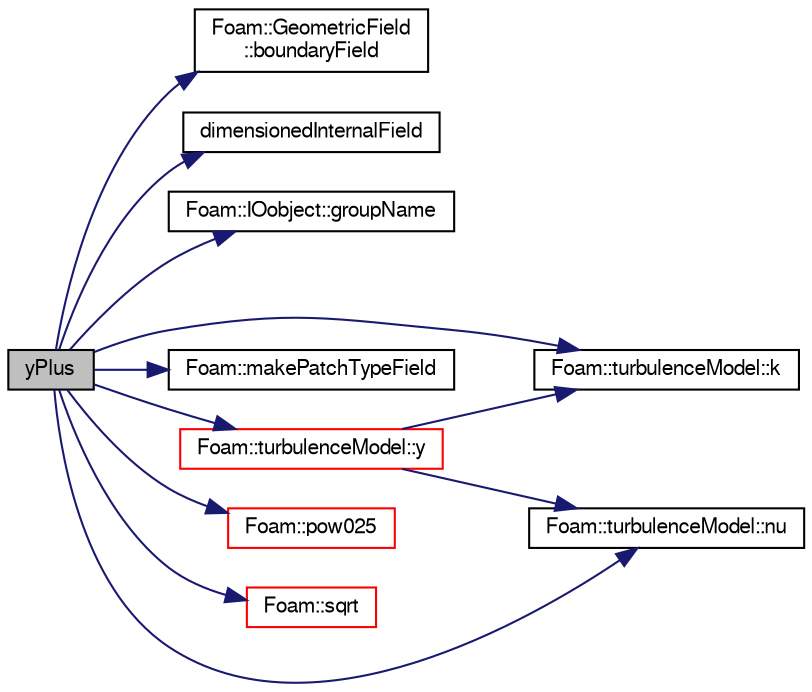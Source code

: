 digraph "yPlus"
{
  bgcolor="transparent";
  edge [fontname="FreeSans",fontsize="10",labelfontname="FreeSans",labelfontsize="10"];
  node [fontname="FreeSans",fontsize="10",shape=record];
  rankdir="LR";
  Node762 [label="yPlus",height=0.2,width=0.4,color="black", fillcolor="grey75", style="filled", fontcolor="black"];
  Node762 -> Node763 [color="midnightblue",fontsize="10",style="solid",fontname="FreeSans"];
  Node763 [label="Foam::GeometricField\l::boundaryField",height=0.2,width=0.4,color="black",URL="$a22434.html#a3c6c1a789b48ea0c5e8bff64f9c14f2d",tooltip="Return reference to GeometricBoundaryField. "];
  Node762 -> Node764 [color="midnightblue",fontsize="10",style="solid",fontname="FreeSans"];
  Node764 [label="dimensionedInternalField",height=0.2,width=0.4,color="black",URL="$a38438.html#a942cd19121a46cdc649099eb27c74b18"];
  Node762 -> Node765 [color="midnightblue",fontsize="10",style="solid",fontname="FreeSans"];
  Node765 [label="Foam::IOobject::groupName",height=0.2,width=0.4,color="black",URL="$a26142.html#ad5705e6da2a025ad75b4cf5d748d7d30"];
  Node762 -> Node766 [color="midnightblue",fontsize="10",style="solid",fontname="FreeSans"];
  Node766 [label="Foam::turbulenceModel::k",height=0.2,width=0.4,color="black",URL="$a31314.html#a513c40f9ed37e2baed10984c3c4c57a9",tooltip="Return the turbulence kinetic energy. "];
  Node762 -> Node767 [color="midnightblue",fontsize="10",style="solid",fontname="FreeSans"];
  Node767 [label="Foam::makePatchTypeField",height=0.2,width=0.4,color="black",URL="$a21124.html#a44a8c9a8ab08f6bf1f84bf3dab3f82a2"];
  Node762 -> Node768 [color="midnightblue",fontsize="10",style="solid",fontname="FreeSans"];
  Node768 [label="Foam::turbulenceModel::nu",height=0.2,width=0.4,color="black",URL="$a31314.html#ad5f81fcd6f7d0ddad1a5fe2a8f08bb3f",tooltip="Return the laminar viscosity. "];
  Node762 -> Node769 [color="midnightblue",fontsize="10",style="solid",fontname="FreeSans"];
  Node769 [label="Foam::pow025",height=0.2,width=0.4,color="red",URL="$a21124.html#af8d7dc24dfce32ee37c1210e616966e1"];
  Node762 -> Node773 [color="midnightblue",fontsize="10",style="solid",fontname="FreeSans"];
  Node773 [label="Foam::sqrt",height=0.2,width=0.4,color="red",URL="$a21124.html#a8616bd62eebf2342a80222fecb1bda71"];
  Node762 -> Node775 [color="midnightblue",fontsize="10",style="solid",fontname="FreeSans"];
  Node775 [label="Foam::turbulenceModel::y",height=0.2,width=0.4,color="red",URL="$a31314.html#a152c527a6b3137685b03893a7a3a73eb",tooltip="Return the near wall distances. "];
  Node775 -> Node768 [color="midnightblue",fontsize="10",style="solid",fontname="FreeSans"];
  Node775 -> Node766 [color="midnightblue",fontsize="10",style="solid",fontname="FreeSans"];
}

